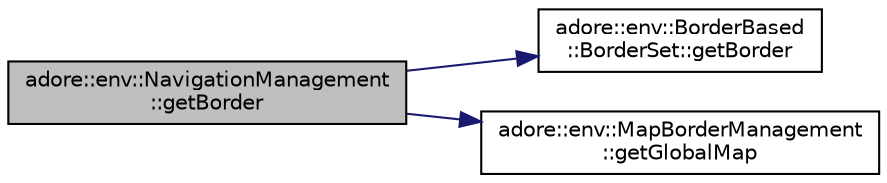 digraph "adore::env::NavigationManagement::getBorder"
{
 // LATEX_PDF_SIZE
  edge [fontname="Helvetica",fontsize="10",labelfontname="Helvetica",labelfontsize="10"];
  node [fontname="Helvetica",fontsize="10",shape=record];
  rankdir="LR";
  Node1 [label="adore::env::NavigationManagement\l::getBorder",height=0.2,width=0.4,color="black", fillcolor="grey75", style="filled", fontcolor="black",tooltip=" "];
  Node1 -> Node2 [color="midnightblue",fontsize="10",style="solid",fontname="Helvetica"];
  Node2 [label="adore::env::BorderBased\l::BorderSet::getBorder",height=0.2,width=0.4,color="black", fillcolor="white", style="filled",URL="$classadore_1_1env_1_1BorderBased_1_1BorderSet.html#a69802bccdc7cf3fa598283509808edc2",tooltip="retrieve a border by ID"];
  Node1 -> Node3 [color="midnightblue",fontsize="10",style="solid",fontname="Helvetica"];
  Node3 [label="adore::env::MapBorderManagement\l::getGlobalMap",height=0.2,width=0.4,color="black", fillcolor="white", style="filled",URL="$classadore_1_1env_1_1MapBorderManagement.html#ad55ac3dcd303753f82ccb86c67cc90d0",tooltip=" "];
}
